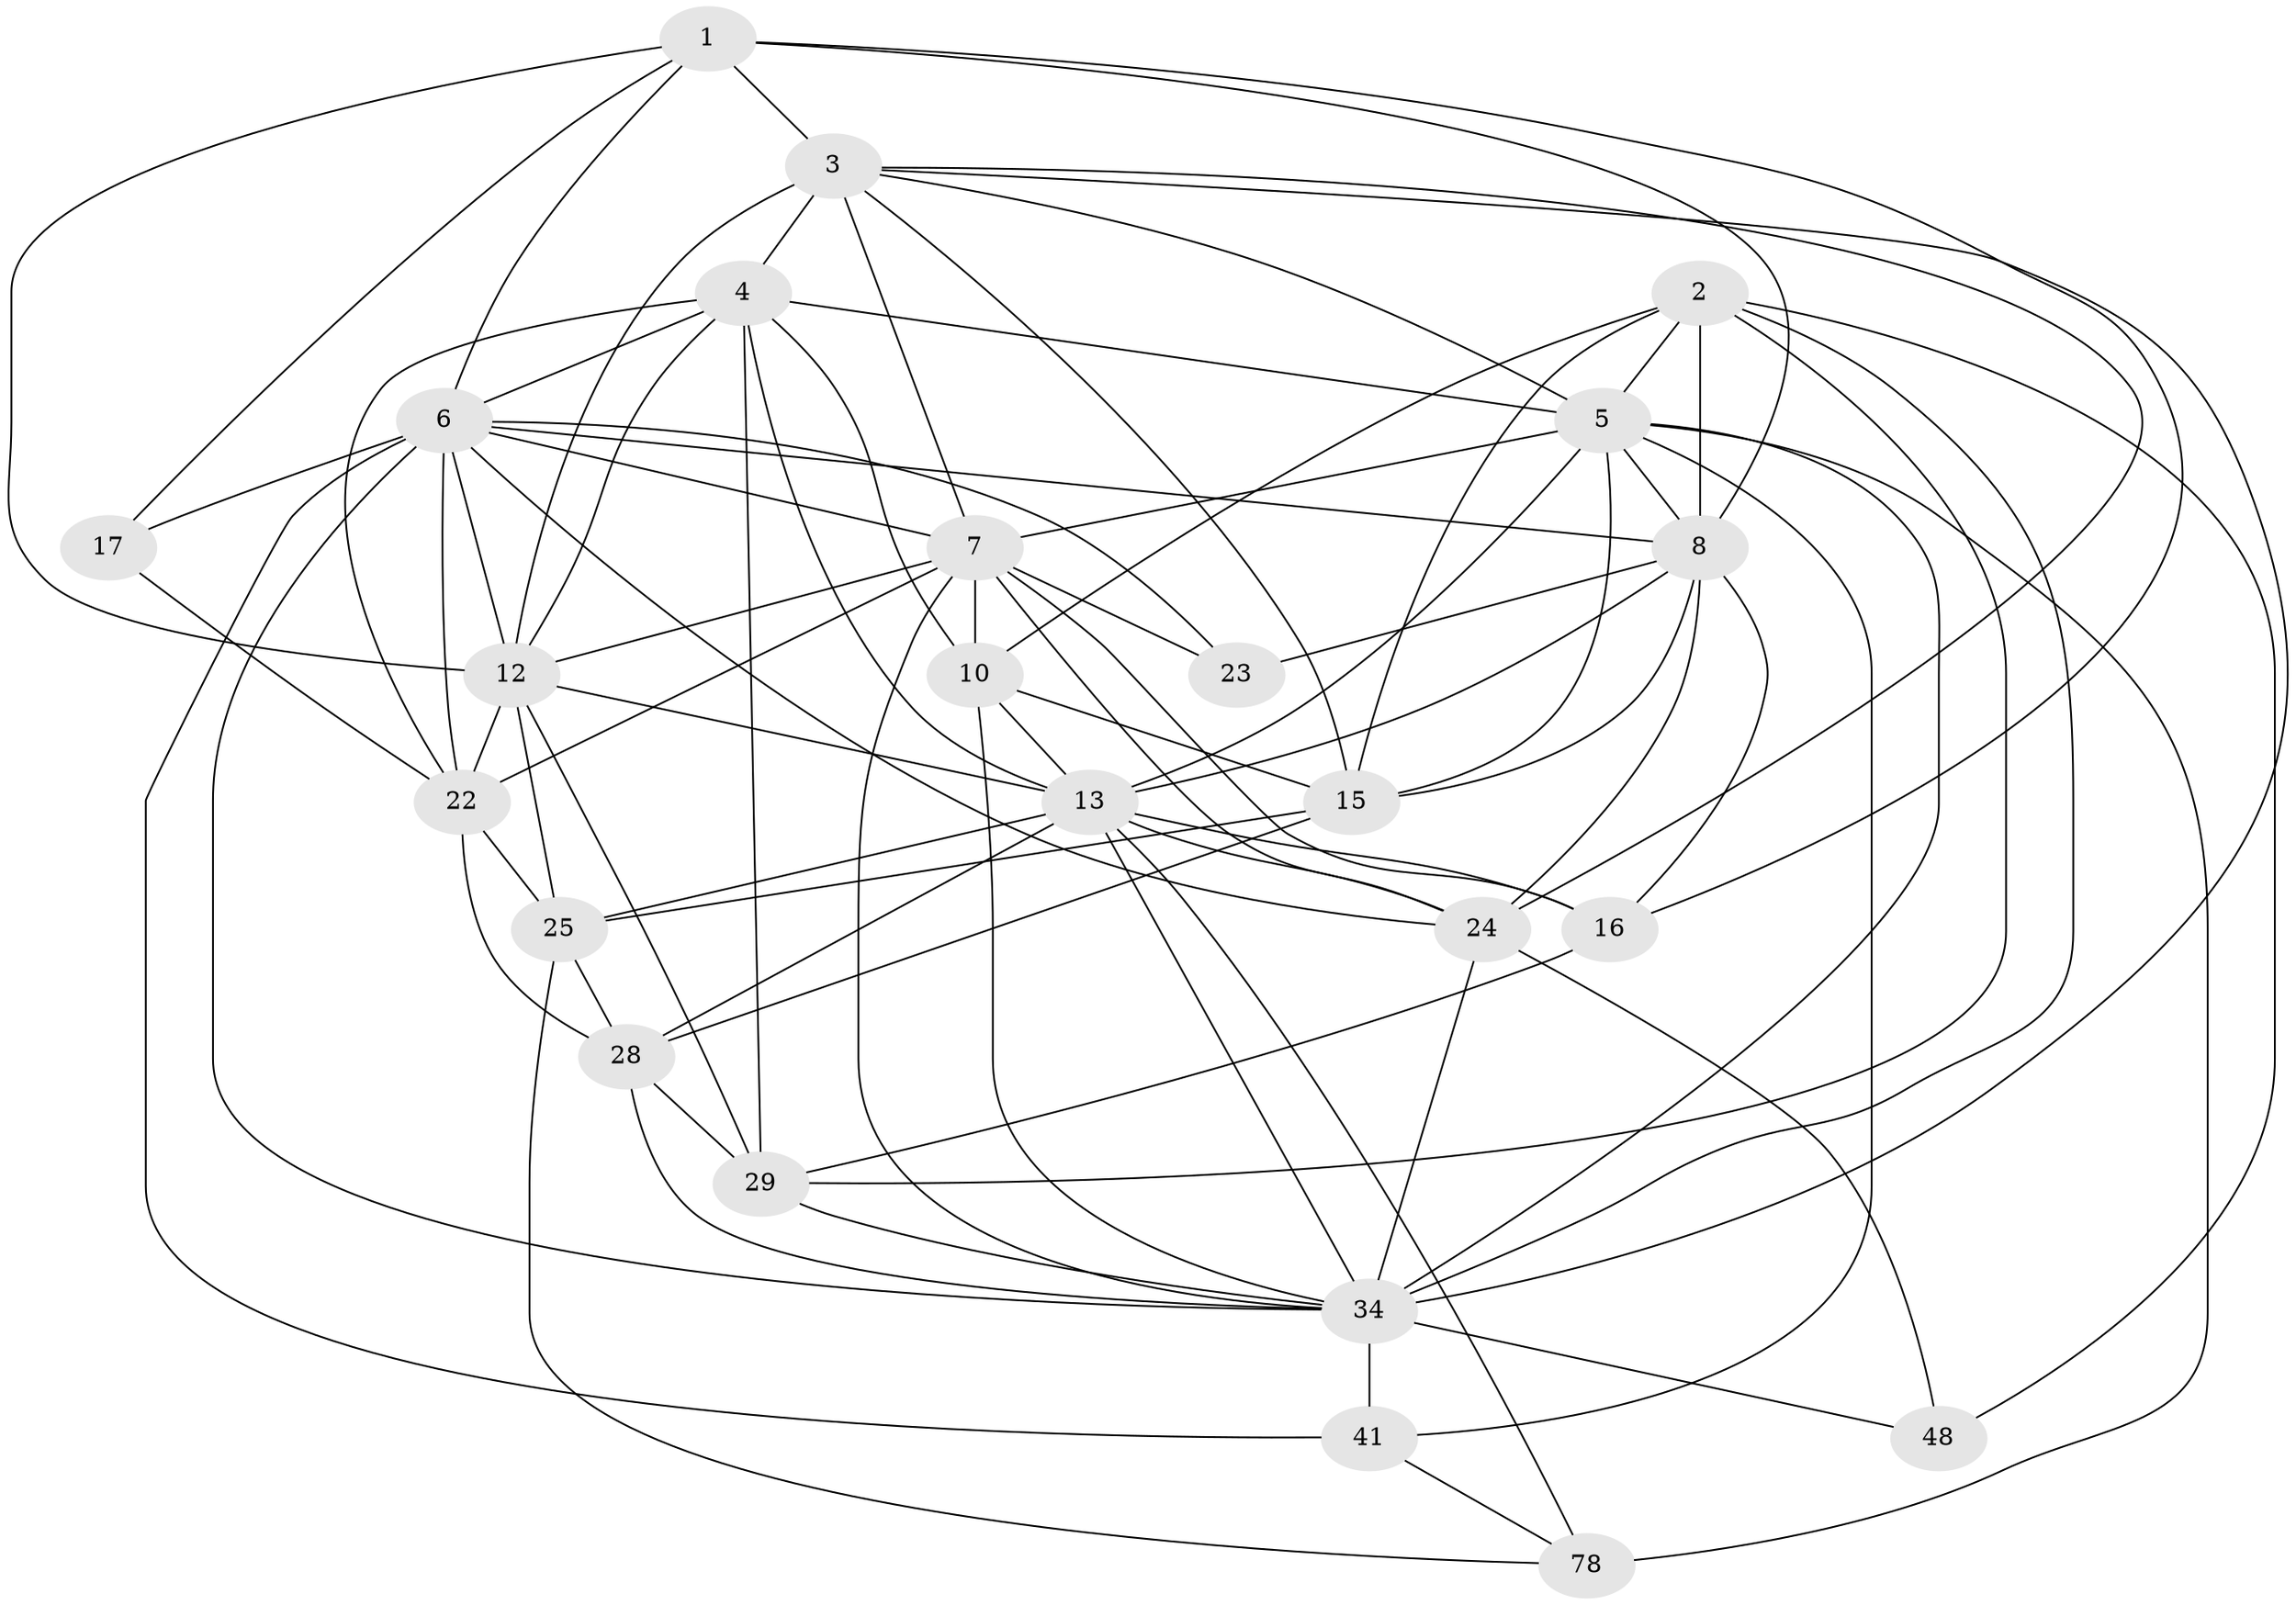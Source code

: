 // original degree distribution, {4: 0.225, 5: 0.2125, 3: 0.2875, 2: 0.125, 6: 0.125, 7: 0.025}
// Generated by graph-tools (version 1.1) at 2025/18/03/04/25 18:18:37]
// undirected, 24 vertices, 84 edges
graph export_dot {
graph [start="1"]
  node [color=gray90,style=filled];
  1 [super="+52+54"];
  2 [super="+65+68+66"];
  3 [super="+20+36+35"];
  4 [super="+59+40"];
  5 [super="+63+46"];
  6 [super="+11+57+9"];
  7 [super="+32"];
  8 [super="+75+21"];
  10 [super="+33+30+14"];
  12 [super="+70+26+42"];
  13 [super="+39+27"];
  15 [super="+69+77+47"];
  16 [super="+79+19"];
  17;
  22 [super="+53+31"];
  23;
  24 [super="+43"];
  25 [super="+72"];
  28 [super="+50+38"];
  29 [super="+55+73"];
  34 [super="+49+37"];
  41 [super="+74"];
  48 [super="+76"];
  78;
  1 -- 16;
  1 -- 3;
  1 -- 17;
  1 -- 8;
  1 -- 6;
  1 -- 12;
  2 -- 8 [weight=2];
  2 -- 15;
  2 -- 5;
  2 -- 48;
  2 -- 34;
  2 -- 10 [weight=2];
  2 -- 29;
  3 -- 15 [weight=2];
  3 -- 5;
  3 -- 4 [weight=2];
  3 -- 34;
  3 -- 7;
  3 -- 12 [weight=3];
  3 -- 24;
  4 -- 6 [weight=2];
  4 -- 29;
  4 -- 22;
  4 -- 5;
  4 -- 13;
  4 -- 12;
  4 -- 10;
  5 -- 8;
  5 -- 41;
  5 -- 78;
  5 -- 15;
  5 -- 13;
  5 -- 34;
  5 -- 7;
  6 -- 8;
  6 -- 23;
  6 -- 24;
  6 -- 22;
  6 -- 17;
  6 -- 34;
  6 -- 7;
  6 -- 12 [weight=2];
  6 -- 41;
  7 -- 10 [weight=2];
  7 -- 34;
  7 -- 16;
  7 -- 22 [weight=2];
  7 -- 23;
  7 -- 12;
  7 -- 24;
  8 -- 23;
  8 -- 13 [weight=3];
  8 -- 16;
  8 -- 15;
  8 -- 24;
  10 -- 34;
  10 -- 13;
  10 -- 15;
  12 -- 25 [weight=2];
  12 -- 22;
  12 -- 29;
  12 -- 13;
  13 -- 78;
  13 -- 16 [weight=2];
  13 -- 28 [weight=2];
  13 -- 34;
  13 -- 24;
  13 -- 25;
  15 -- 25;
  15 -- 28 [weight=2];
  16 -- 29;
  17 -- 22;
  22 -- 25;
  22 -- 28;
  24 -- 34;
  24 -- 48;
  25 -- 78;
  25 -- 28;
  28 -- 29;
  28 -- 34;
  29 -- 34;
  34 -- 48;
  34 -- 41 [weight=2];
  41 -- 78;
}
